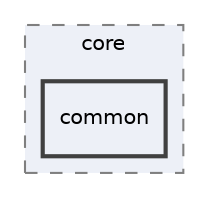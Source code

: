 digraph "src/core/common"
{
 // INTERACTIVE_SVG=YES
 // LATEX_PDF_SIZE
  edge [fontname="Helvetica",fontsize="10",labelfontname="Helvetica",labelfontsize="10"];
  node [fontname="Helvetica",fontsize="10",shape=record];
  compound=true
  subgraph clusterdir_aebb8dcc11953d78e620bbef0b9e2183 {
    graph [ bgcolor="#edf0f7", pencolor="grey50", style="filled,dashed,", label="core", fontname="Helvetica", fontsize="10", URL="dir_aebb8dcc11953d78e620bbef0b9e2183.html"]
  dir_34b4cee2b5900b653deb3438fc906cf4 [shape=box, label="common", style="filled,bold,", fillcolor="#edf0f7", color="grey25", URL="dir_34b4cee2b5900b653deb3438fc906cf4.html"];
  }
}
